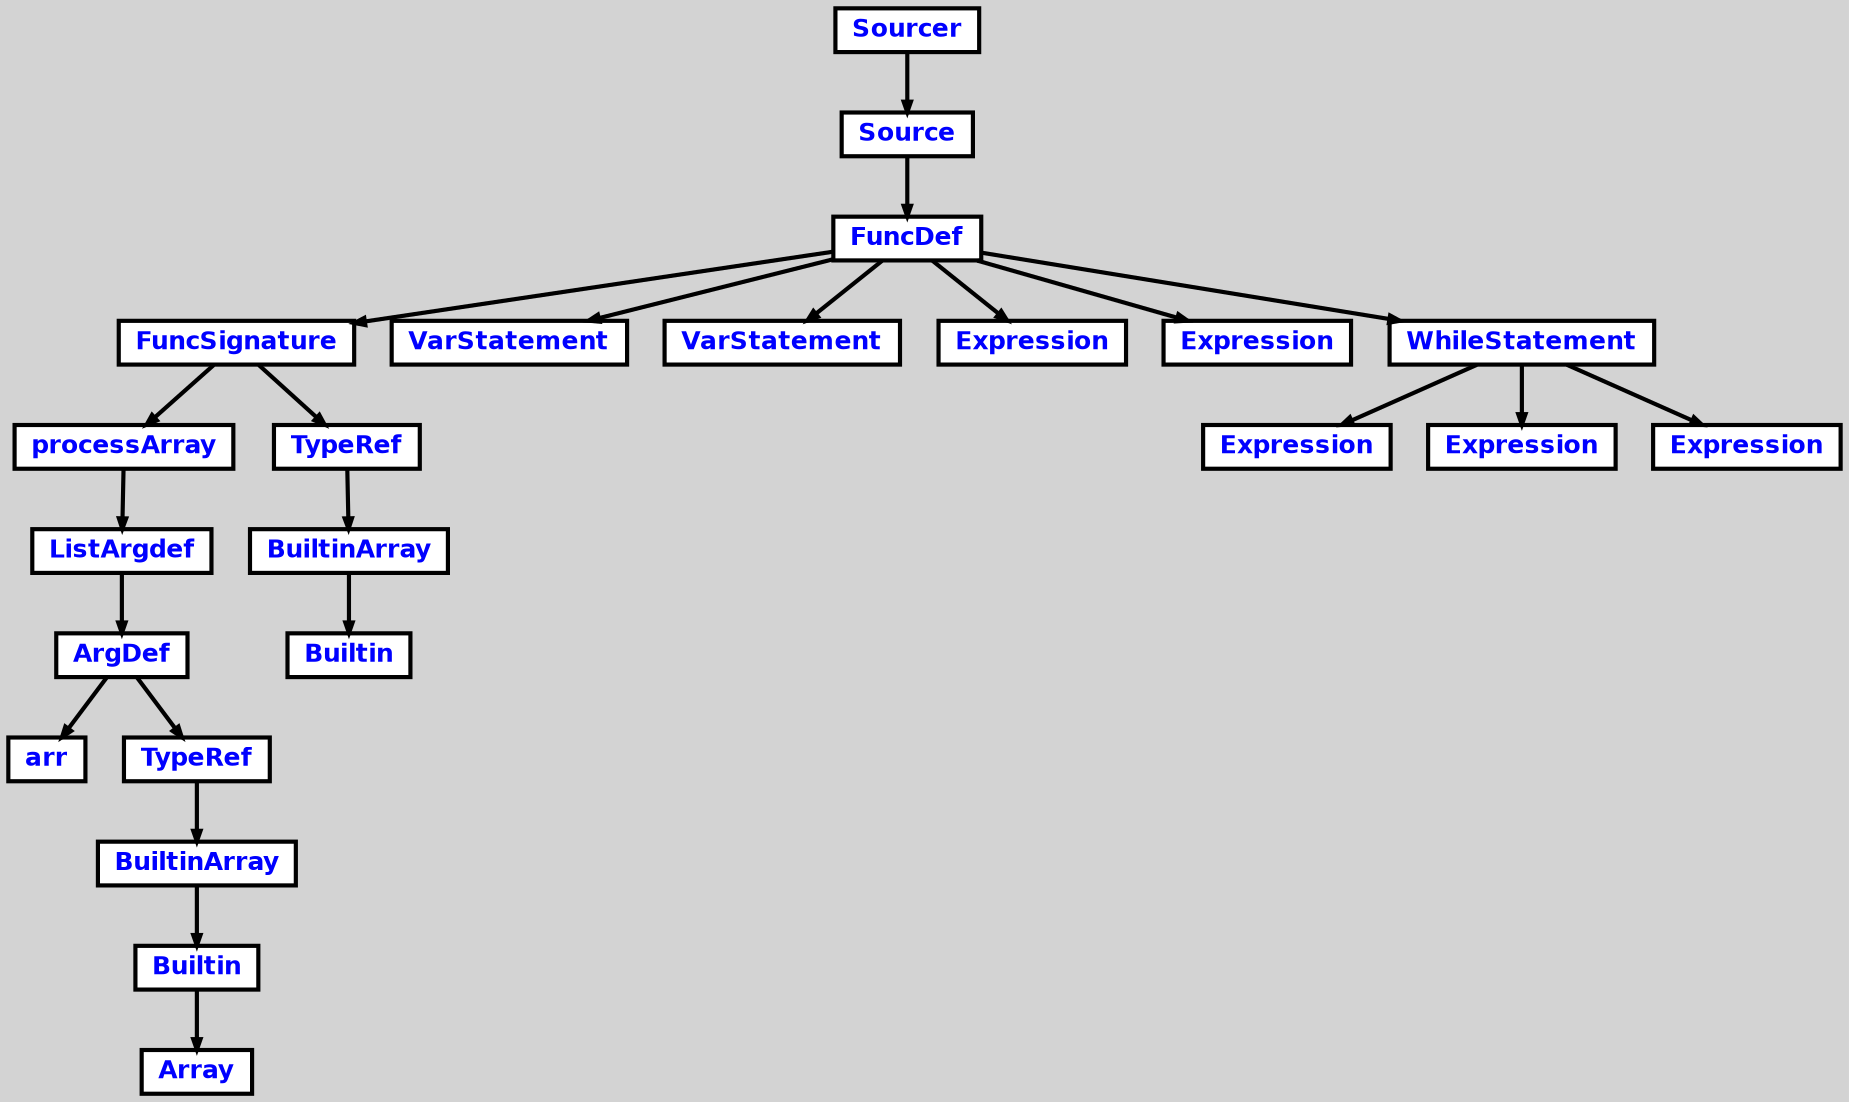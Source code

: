 digraph {

	ordering=out;
	ranksep=.4;
	bgcolor="lightgrey";  node [shape=box, fixedsize=false, fontsize=12, fontname="Helvetica-bold", fontcolor="blue"
	width=.25, height=.25, color="black", fillcolor="white", style="filled, solid, bold"];

	edge [arrowsize=.5, color="black", style="bold"]

	n0000018966312AA0[label="Sourcer"]
	n0000018966312968[label="Source"]
	n0000018966311FA8[label="FuncDef"]
	n000001896630C7E8[label="FuncSignature"]
	n000001896630C920[label="processArray"]
	n000001896630C1D0[label="ListArgdef"]
	n000001896630BF60[label="ArgDef"]
	n000001896630B948[label="arr"]
	n000001896630BCF0[label="TypeRef"]
	n000001896630BE28[label="BuiltinArray"]
	n000001896630BBB8[label="Builtin"]
	n000001896630BA80[label="Array"]
	n000001896630C578[label="TypeRef"]
	n000001896630C6B0[label="BuiltinArray"]
	n000001896630C440[label="Builtin"]
	n000001896630CE00[label="VarStatement"]
	n000001896630D550[label="VarStatement"]
	n000001896630E528[label="Expression"]
	n000001896630F158[label="Expression"]
	n0000018966312350[label="WhileStatement"]
	n000001896630FD88[label="Expression"]
	n0000018966311378[label="Expression"]
	n0000018966312830[label="Expression"]

		n0000018966312AA0 -> n0000018966312968		// Sourcer -> Source
		n0000018966312968 -> n0000018966311FA8		// Source -> FuncDef
		n0000018966311FA8 -> n000001896630C7E8		// FuncDef -> FuncSignature
		n000001896630C7E8 -> n000001896630C920		// FuncSignature -> processArray
		n000001896630C920 -> n000001896630C1D0		// processArray -> ListArgdef
		n000001896630C1D0 -> n000001896630BF60		// ListArgdef -> ArgDef
		n000001896630BF60 -> n000001896630B948		// ArgDef -> arr
		n000001896630BF60 -> n000001896630BCF0		// ArgDef -> TypeRef
		n000001896630BCF0 -> n000001896630BE28		// TypeRef -> BuiltinArray
		n000001896630BE28 -> n000001896630BBB8		// BuiltinArray -> Builtin
		n000001896630BBB8 -> n000001896630BA80		// Builtin -> Array
		n000001896630C7E8 -> n000001896630C578		// FuncSignature -> TypeRef
		n000001896630C578 -> n000001896630C6B0		// TypeRef -> BuiltinArray
		n000001896630C6B0 -> n000001896630C440		// BuiltinArray -> Builtin
		n0000018966311FA8 -> n000001896630CE00		// FuncDef -> VarStatement
		n0000018966311FA8 -> n000001896630D550		// FuncDef -> VarStatement
		n0000018966311FA8 -> n000001896630E528		// FuncDef -> Expression
		n0000018966311FA8 -> n000001896630F158		// FuncDef -> Expression
		n0000018966311FA8 -> n0000018966312350		// FuncDef -> WhileStatement
		n0000018966312350 -> n000001896630FD88		// WhileStatement -> Expression
		n0000018966312350 -> n0000018966311378		// WhileStatement -> Expression
		n0000018966312350 -> n0000018966312830		// WhileStatement -> Expression

}